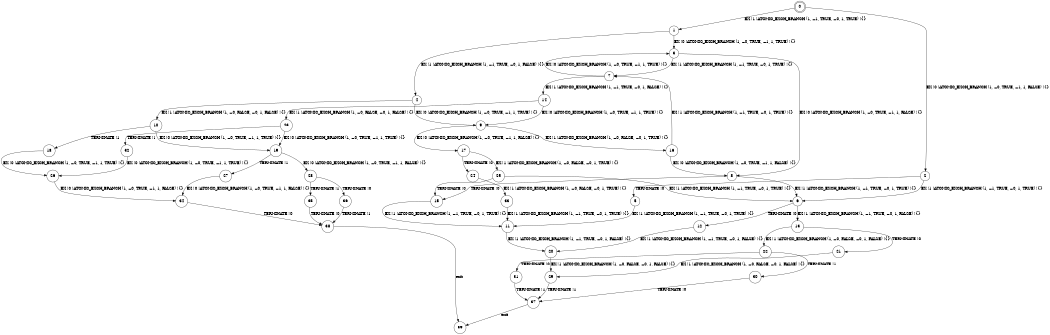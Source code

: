 digraph BCG {
size = "7, 10.5";
center = TRUE;
node [shape = circle];
0 [peripheries = 2];
0 -> 1 [label = "EX !1 !ATOMIC_EXCH_BRANCH (1, +1, TRUE, +0, 1, TRUE) !{}"];
0 -> 2 [label = "EX !0 !ATOMIC_EXCH_BRANCH (1, +0, TRUE, +1, 1, FALSE) !{}"];
1 -> 3 [label = "EX !0 !ATOMIC_EXCH_BRANCH (1, +0, TRUE, +1, 1, TRUE) !{}"];
1 -> 4 [label = "EX !1 !ATOMIC_EXCH_BRANCH (1, +1, TRUE, +0, 1, FALSE) !{}"];
2 -> 5 [label = "TERMINATE !0"];
2 -> 6 [label = "EX !1 !ATOMIC_EXCH_BRANCH (1, +1, TRUE, +0, 1, TRUE) !{}"];
3 -> 7 [label = "EX !1 !ATOMIC_EXCH_BRANCH (1, +1, TRUE, +0, 1, TRUE) !{}"];
3 -> 8 [label = "EX !0 !ATOMIC_EXCH_BRANCH (1, +0, TRUE, +1, 1, FALSE) !{}"];
4 -> 9 [label = "EX !0 !ATOMIC_EXCH_BRANCH (1, +0, TRUE, +1, 1, TRUE) !{}"];
4 -> 10 [label = "EX !1 !ATOMIC_EXCH_BRANCH (1, +0, FALSE, +0, 1, FALSE) !{}"];
5 -> 11 [label = "EX !1 !ATOMIC_EXCH_BRANCH (1, +1, TRUE, +0, 1, TRUE) !{}"];
6 -> 12 [label = "TERMINATE !0"];
6 -> 13 [label = "EX !1 !ATOMIC_EXCH_BRANCH (1, +1, TRUE, +0, 1, FALSE) !{}"];
7 -> 14 [label = "EX !1 !ATOMIC_EXCH_BRANCH (1, +1, TRUE, +0, 1, FALSE) !{}"];
7 -> 3 [label = "EX !0 !ATOMIC_EXCH_BRANCH (1, +0, TRUE, +1, 1, TRUE) !{}"];
8 -> 15 [label = "TERMINATE !0"];
8 -> 6 [label = "EX !1 !ATOMIC_EXCH_BRANCH (1, +1, TRUE, +0, 1, TRUE) !{}"];
9 -> 16 [label = "EX !1 !ATOMIC_EXCH_BRANCH (1, +0, FALSE, +0, 1, TRUE) !{}"];
9 -> 17 [label = "EX !0 !ATOMIC_EXCH_BRANCH (1, +0, TRUE, +1, 1, FALSE) !{}"];
10 -> 18 [label = "TERMINATE !1"];
10 -> 19 [label = "EX !0 !ATOMIC_EXCH_BRANCH (1, +0, TRUE, +1, 1, TRUE) !{}"];
11 -> 20 [label = "EX !1 !ATOMIC_EXCH_BRANCH (1, +1, TRUE, +0, 1, FALSE) !{}"];
12 -> 20 [label = "EX !1 !ATOMIC_EXCH_BRANCH (1, +1, TRUE, +0, 1, FALSE) !{}"];
13 -> 21 [label = "TERMINATE !0"];
13 -> 22 [label = "EX !1 !ATOMIC_EXCH_BRANCH (1, +0, FALSE, +0, 1, FALSE) !{}"];
14 -> 23 [label = "EX !1 !ATOMIC_EXCH_BRANCH (1, +0, FALSE, +0, 1, FALSE) !{}"];
14 -> 9 [label = "EX !0 !ATOMIC_EXCH_BRANCH (1, +0, TRUE, +1, 1, TRUE) !{}"];
15 -> 11 [label = "EX !1 !ATOMIC_EXCH_BRANCH (1, +1, TRUE, +0, 1, TRUE) !{}"];
16 -> 7 [label = "EX !1 !ATOMIC_EXCH_BRANCH (1, +1, TRUE, +0, 1, TRUE) !{}"];
16 -> 8 [label = "EX !0 !ATOMIC_EXCH_BRANCH (1, +0, TRUE, +1, 1, FALSE) !{}"];
17 -> 24 [label = "TERMINATE !0"];
17 -> 25 [label = "EX !1 !ATOMIC_EXCH_BRANCH (1, +0, FALSE, +0, 1, TRUE) !{}"];
18 -> 26 [label = "EX !0 !ATOMIC_EXCH_BRANCH (1, +0, TRUE, +1, 1, TRUE) !{}"];
19 -> 27 [label = "TERMINATE !1"];
19 -> 28 [label = "EX !0 !ATOMIC_EXCH_BRANCH (1, +0, TRUE, +1, 1, FALSE) !{}"];
20 -> 29 [label = "EX !1 !ATOMIC_EXCH_BRANCH (1, +0, FALSE, +0, 1, FALSE) !{}"];
21 -> 29 [label = "EX !1 !ATOMIC_EXCH_BRANCH (1, +0, FALSE, +0, 1, FALSE) !{}"];
22 -> 30 [label = "TERMINATE !1"];
22 -> 31 [label = "TERMINATE !0"];
23 -> 32 [label = "TERMINATE !1"];
23 -> 19 [label = "EX !0 !ATOMIC_EXCH_BRANCH (1, +0, TRUE, +1, 1, TRUE) !{}"];
24 -> 33 [label = "EX !1 !ATOMIC_EXCH_BRANCH (1, +0, FALSE, +0, 1, TRUE) !{}"];
25 -> 15 [label = "TERMINATE !0"];
25 -> 6 [label = "EX !1 !ATOMIC_EXCH_BRANCH (1, +1, TRUE, +0, 1, TRUE) !{}"];
26 -> 34 [label = "EX !0 !ATOMIC_EXCH_BRANCH (1, +0, TRUE, +1, 1, FALSE) !{}"];
27 -> 34 [label = "EX !0 !ATOMIC_EXCH_BRANCH (1, +0, TRUE, +1, 1, FALSE) !{}"];
28 -> 35 [label = "TERMINATE !1"];
28 -> 36 [label = "TERMINATE !0"];
29 -> 37 [label = "TERMINATE !1"];
30 -> 37 [label = "TERMINATE !0"];
31 -> 37 [label = "TERMINATE !1"];
32 -> 26 [label = "EX !0 !ATOMIC_EXCH_BRANCH (1, +0, TRUE, +1, 1, TRUE) !{}"];
33 -> 11 [label = "EX !1 !ATOMIC_EXCH_BRANCH (1, +1, TRUE, +0, 1, TRUE) !{}"];
34 -> 38 [label = "TERMINATE !0"];
35 -> 38 [label = "TERMINATE !0"];
36 -> 38 [label = "TERMINATE !1"];
37 -> 39 [label = "exit"];
38 -> 39 [label = "exit"];
}

